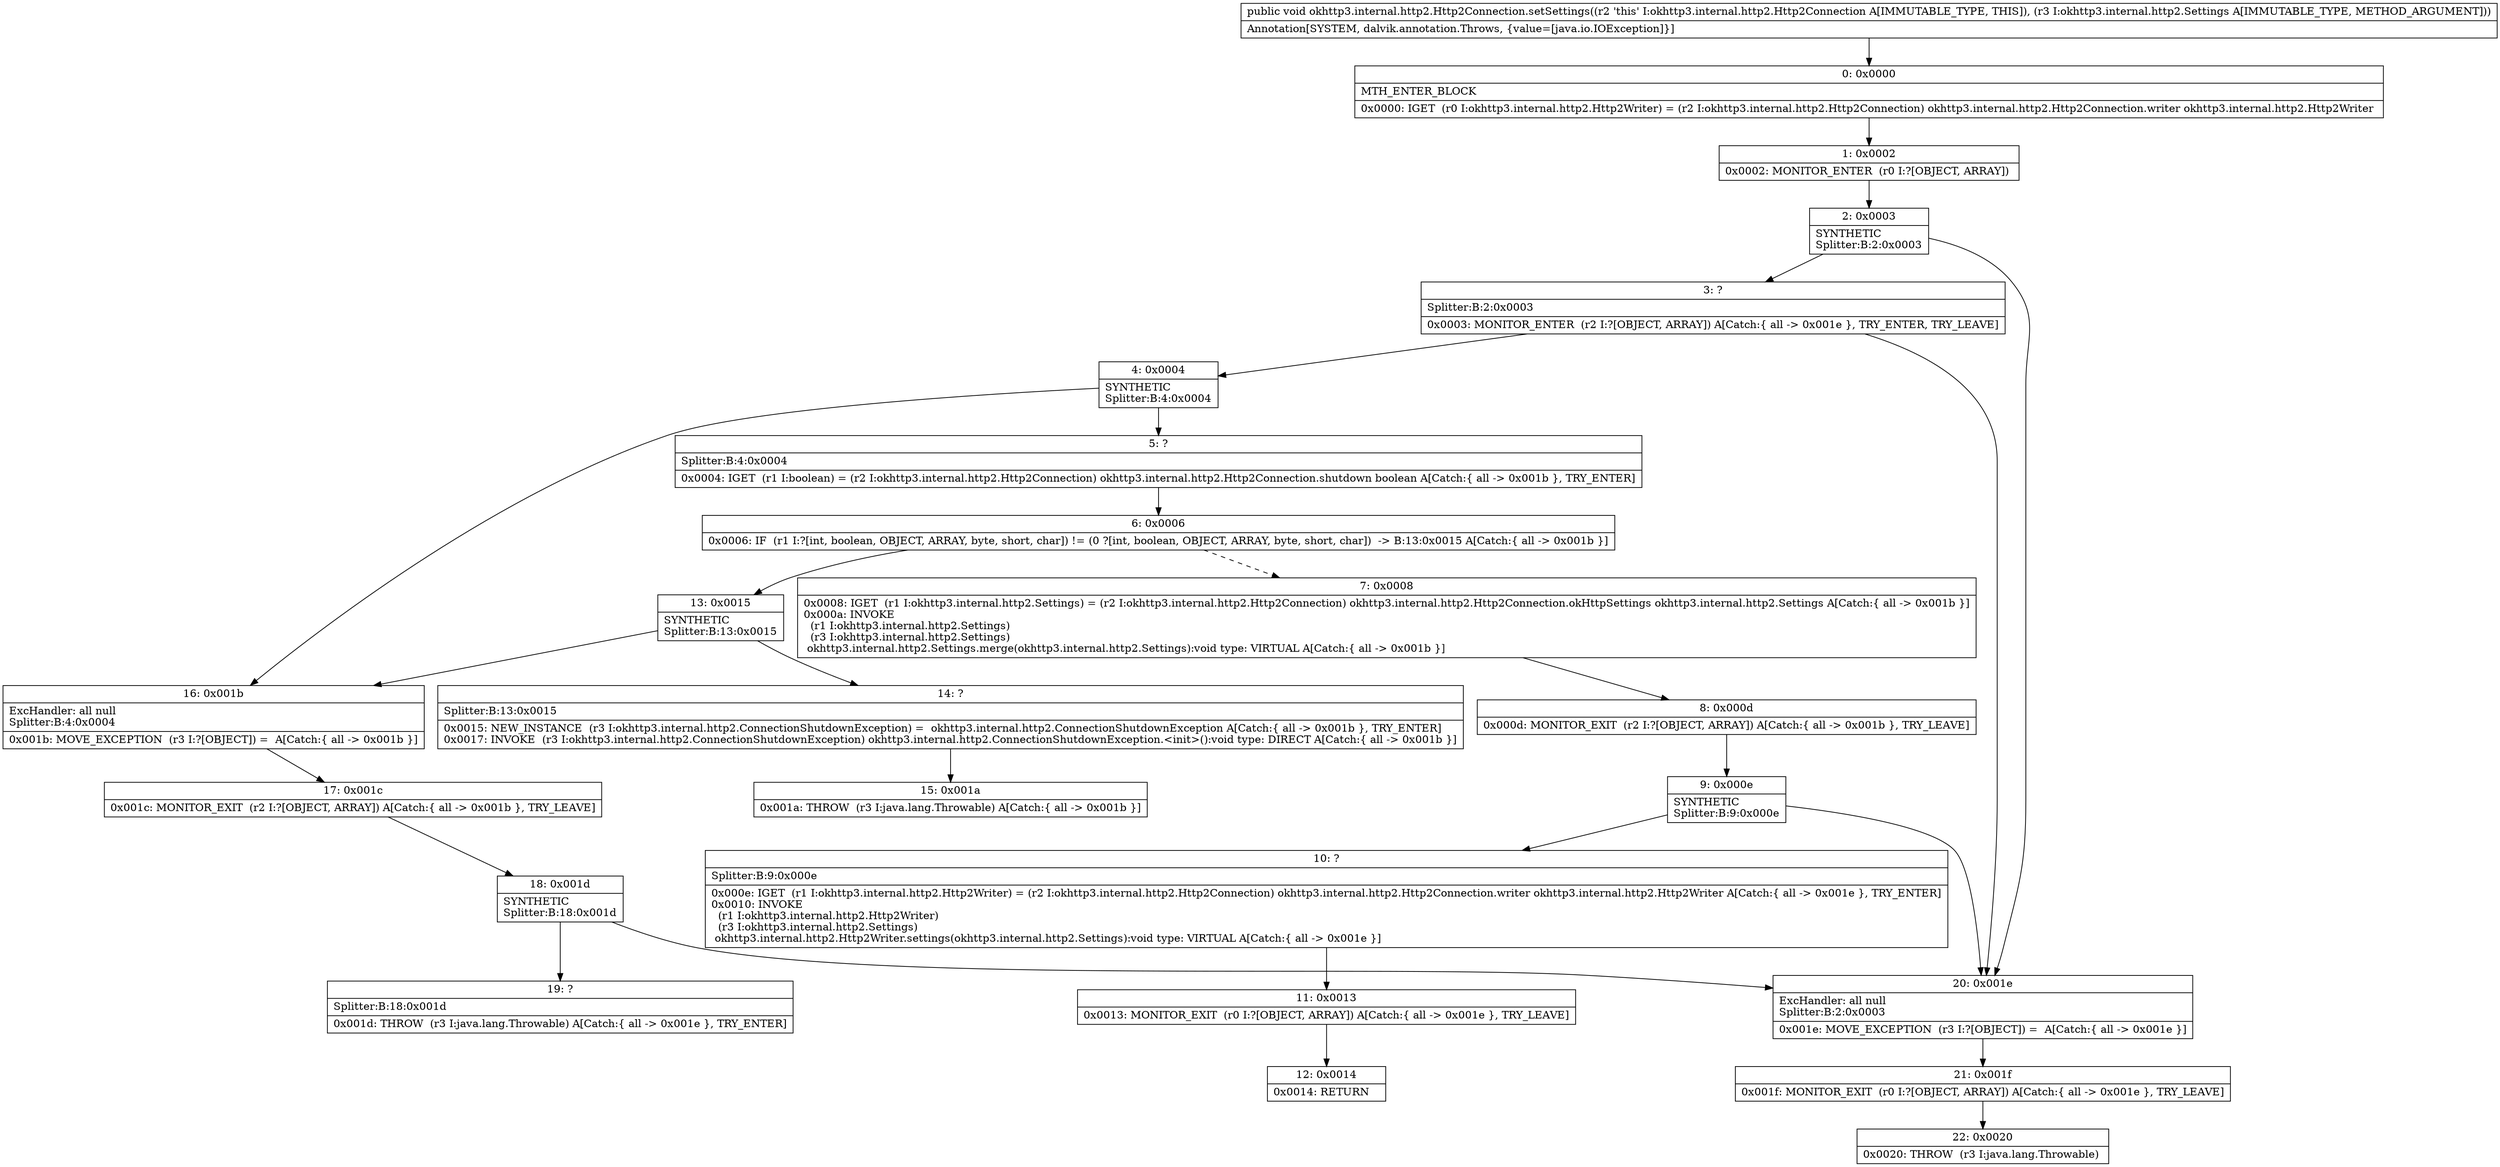 digraph "CFG forokhttp3.internal.http2.Http2Connection.setSettings(Lokhttp3\/internal\/http2\/Settings;)V" {
Node_0 [shape=record,label="{0\:\ 0x0000|MTH_ENTER_BLOCK\l|0x0000: IGET  (r0 I:okhttp3.internal.http2.Http2Writer) = (r2 I:okhttp3.internal.http2.Http2Connection) okhttp3.internal.http2.Http2Connection.writer okhttp3.internal.http2.Http2Writer \l}"];
Node_1 [shape=record,label="{1\:\ 0x0002|0x0002: MONITOR_ENTER  (r0 I:?[OBJECT, ARRAY]) \l}"];
Node_2 [shape=record,label="{2\:\ 0x0003|SYNTHETIC\lSplitter:B:2:0x0003\l}"];
Node_3 [shape=record,label="{3\:\ ?|Splitter:B:2:0x0003\l|0x0003: MONITOR_ENTER  (r2 I:?[OBJECT, ARRAY]) A[Catch:\{ all \-\> 0x001e \}, TRY_ENTER, TRY_LEAVE]\l}"];
Node_4 [shape=record,label="{4\:\ 0x0004|SYNTHETIC\lSplitter:B:4:0x0004\l}"];
Node_5 [shape=record,label="{5\:\ ?|Splitter:B:4:0x0004\l|0x0004: IGET  (r1 I:boolean) = (r2 I:okhttp3.internal.http2.Http2Connection) okhttp3.internal.http2.Http2Connection.shutdown boolean A[Catch:\{ all \-\> 0x001b \}, TRY_ENTER]\l}"];
Node_6 [shape=record,label="{6\:\ 0x0006|0x0006: IF  (r1 I:?[int, boolean, OBJECT, ARRAY, byte, short, char]) != (0 ?[int, boolean, OBJECT, ARRAY, byte, short, char])  \-\> B:13:0x0015 A[Catch:\{ all \-\> 0x001b \}]\l}"];
Node_7 [shape=record,label="{7\:\ 0x0008|0x0008: IGET  (r1 I:okhttp3.internal.http2.Settings) = (r2 I:okhttp3.internal.http2.Http2Connection) okhttp3.internal.http2.Http2Connection.okHttpSettings okhttp3.internal.http2.Settings A[Catch:\{ all \-\> 0x001b \}]\l0x000a: INVOKE  \l  (r1 I:okhttp3.internal.http2.Settings)\l  (r3 I:okhttp3.internal.http2.Settings)\l okhttp3.internal.http2.Settings.merge(okhttp3.internal.http2.Settings):void type: VIRTUAL A[Catch:\{ all \-\> 0x001b \}]\l}"];
Node_8 [shape=record,label="{8\:\ 0x000d|0x000d: MONITOR_EXIT  (r2 I:?[OBJECT, ARRAY]) A[Catch:\{ all \-\> 0x001b \}, TRY_LEAVE]\l}"];
Node_9 [shape=record,label="{9\:\ 0x000e|SYNTHETIC\lSplitter:B:9:0x000e\l}"];
Node_10 [shape=record,label="{10\:\ ?|Splitter:B:9:0x000e\l|0x000e: IGET  (r1 I:okhttp3.internal.http2.Http2Writer) = (r2 I:okhttp3.internal.http2.Http2Connection) okhttp3.internal.http2.Http2Connection.writer okhttp3.internal.http2.Http2Writer A[Catch:\{ all \-\> 0x001e \}, TRY_ENTER]\l0x0010: INVOKE  \l  (r1 I:okhttp3.internal.http2.Http2Writer)\l  (r3 I:okhttp3.internal.http2.Settings)\l okhttp3.internal.http2.Http2Writer.settings(okhttp3.internal.http2.Settings):void type: VIRTUAL A[Catch:\{ all \-\> 0x001e \}]\l}"];
Node_11 [shape=record,label="{11\:\ 0x0013|0x0013: MONITOR_EXIT  (r0 I:?[OBJECT, ARRAY]) A[Catch:\{ all \-\> 0x001e \}, TRY_LEAVE]\l}"];
Node_12 [shape=record,label="{12\:\ 0x0014|0x0014: RETURN   \l}"];
Node_13 [shape=record,label="{13\:\ 0x0015|SYNTHETIC\lSplitter:B:13:0x0015\l}"];
Node_14 [shape=record,label="{14\:\ ?|Splitter:B:13:0x0015\l|0x0015: NEW_INSTANCE  (r3 I:okhttp3.internal.http2.ConnectionShutdownException) =  okhttp3.internal.http2.ConnectionShutdownException A[Catch:\{ all \-\> 0x001b \}, TRY_ENTER]\l0x0017: INVOKE  (r3 I:okhttp3.internal.http2.ConnectionShutdownException) okhttp3.internal.http2.ConnectionShutdownException.\<init\>():void type: DIRECT A[Catch:\{ all \-\> 0x001b \}]\l}"];
Node_15 [shape=record,label="{15\:\ 0x001a|0x001a: THROW  (r3 I:java.lang.Throwable) A[Catch:\{ all \-\> 0x001b \}]\l}"];
Node_16 [shape=record,label="{16\:\ 0x001b|ExcHandler: all null\lSplitter:B:4:0x0004\l|0x001b: MOVE_EXCEPTION  (r3 I:?[OBJECT]) =  A[Catch:\{ all \-\> 0x001b \}]\l}"];
Node_17 [shape=record,label="{17\:\ 0x001c|0x001c: MONITOR_EXIT  (r2 I:?[OBJECT, ARRAY]) A[Catch:\{ all \-\> 0x001b \}, TRY_LEAVE]\l}"];
Node_18 [shape=record,label="{18\:\ 0x001d|SYNTHETIC\lSplitter:B:18:0x001d\l}"];
Node_19 [shape=record,label="{19\:\ ?|Splitter:B:18:0x001d\l|0x001d: THROW  (r3 I:java.lang.Throwable) A[Catch:\{ all \-\> 0x001e \}, TRY_ENTER]\l}"];
Node_20 [shape=record,label="{20\:\ 0x001e|ExcHandler: all null\lSplitter:B:2:0x0003\l|0x001e: MOVE_EXCEPTION  (r3 I:?[OBJECT]) =  A[Catch:\{ all \-\> 0x001e \}]\l}"];
Node_21 [shape=record,label="{21\:\ 0x001f|0x001f: MONITOR_EXIT  (r0 I:?[OBJECT, ARRAY]) A[Catch:\{ all \-\> 0x001e \}, TRY_LEAVE]\l}"];
Node_22 [shape=record,label="{22\:\ 0x0020|0x0020: THROW  (r3 I:java.lang.Throwable) \l}"];
MethodNode[shape=record,label="{public void okhttp3.internal.http2.Http2Connection.setSettings((r2 'this' I:okhttp3.internal.http2.Http2Connection A[IMMUTABLE_TYPE, THIS]), (r3 I:okhttp3.internal.http2.Settings A[IMMUTABLE_TYPE, METHOD_ARGUMENT]))  | Annotation[SYSTEM, dalvik.annotation.Throws, \{value=[java.io.IOException]\}]\l}"];
MethodNode -> Node_0;
Node_0 -> Node_1;
Node_1 -> Node_2;
Node_2 -> Node_3;
Node_2 -> Node_20;
Node_3 -> Node_4;
Node_3 -> Node_20;
Node_4 -> Node_5;
Node_4 -> Node_16;
Node_5 -> Node_6;
Node_6 -> Node_7[style=dashed];
Node_6 -> Node_13;
Node_7 -> Node_8;
Node_8 -> Node_9;
Node_9 -> Node_10;
Node_9 -> Node_20;
Node_10 -> Node_11;
Node_11 -> Node_12;
Node_13 -> Node_14;
Node_13 -> Node_16;
Node_14 -> Node_15;
Node_16 -> Node_17;
Node_17 -> Node_18;
Node_18 -> Node_19;
Node_18 -> Node_20;
Node_20 -> Node_21;
Node_21 -> Node_22;
}

